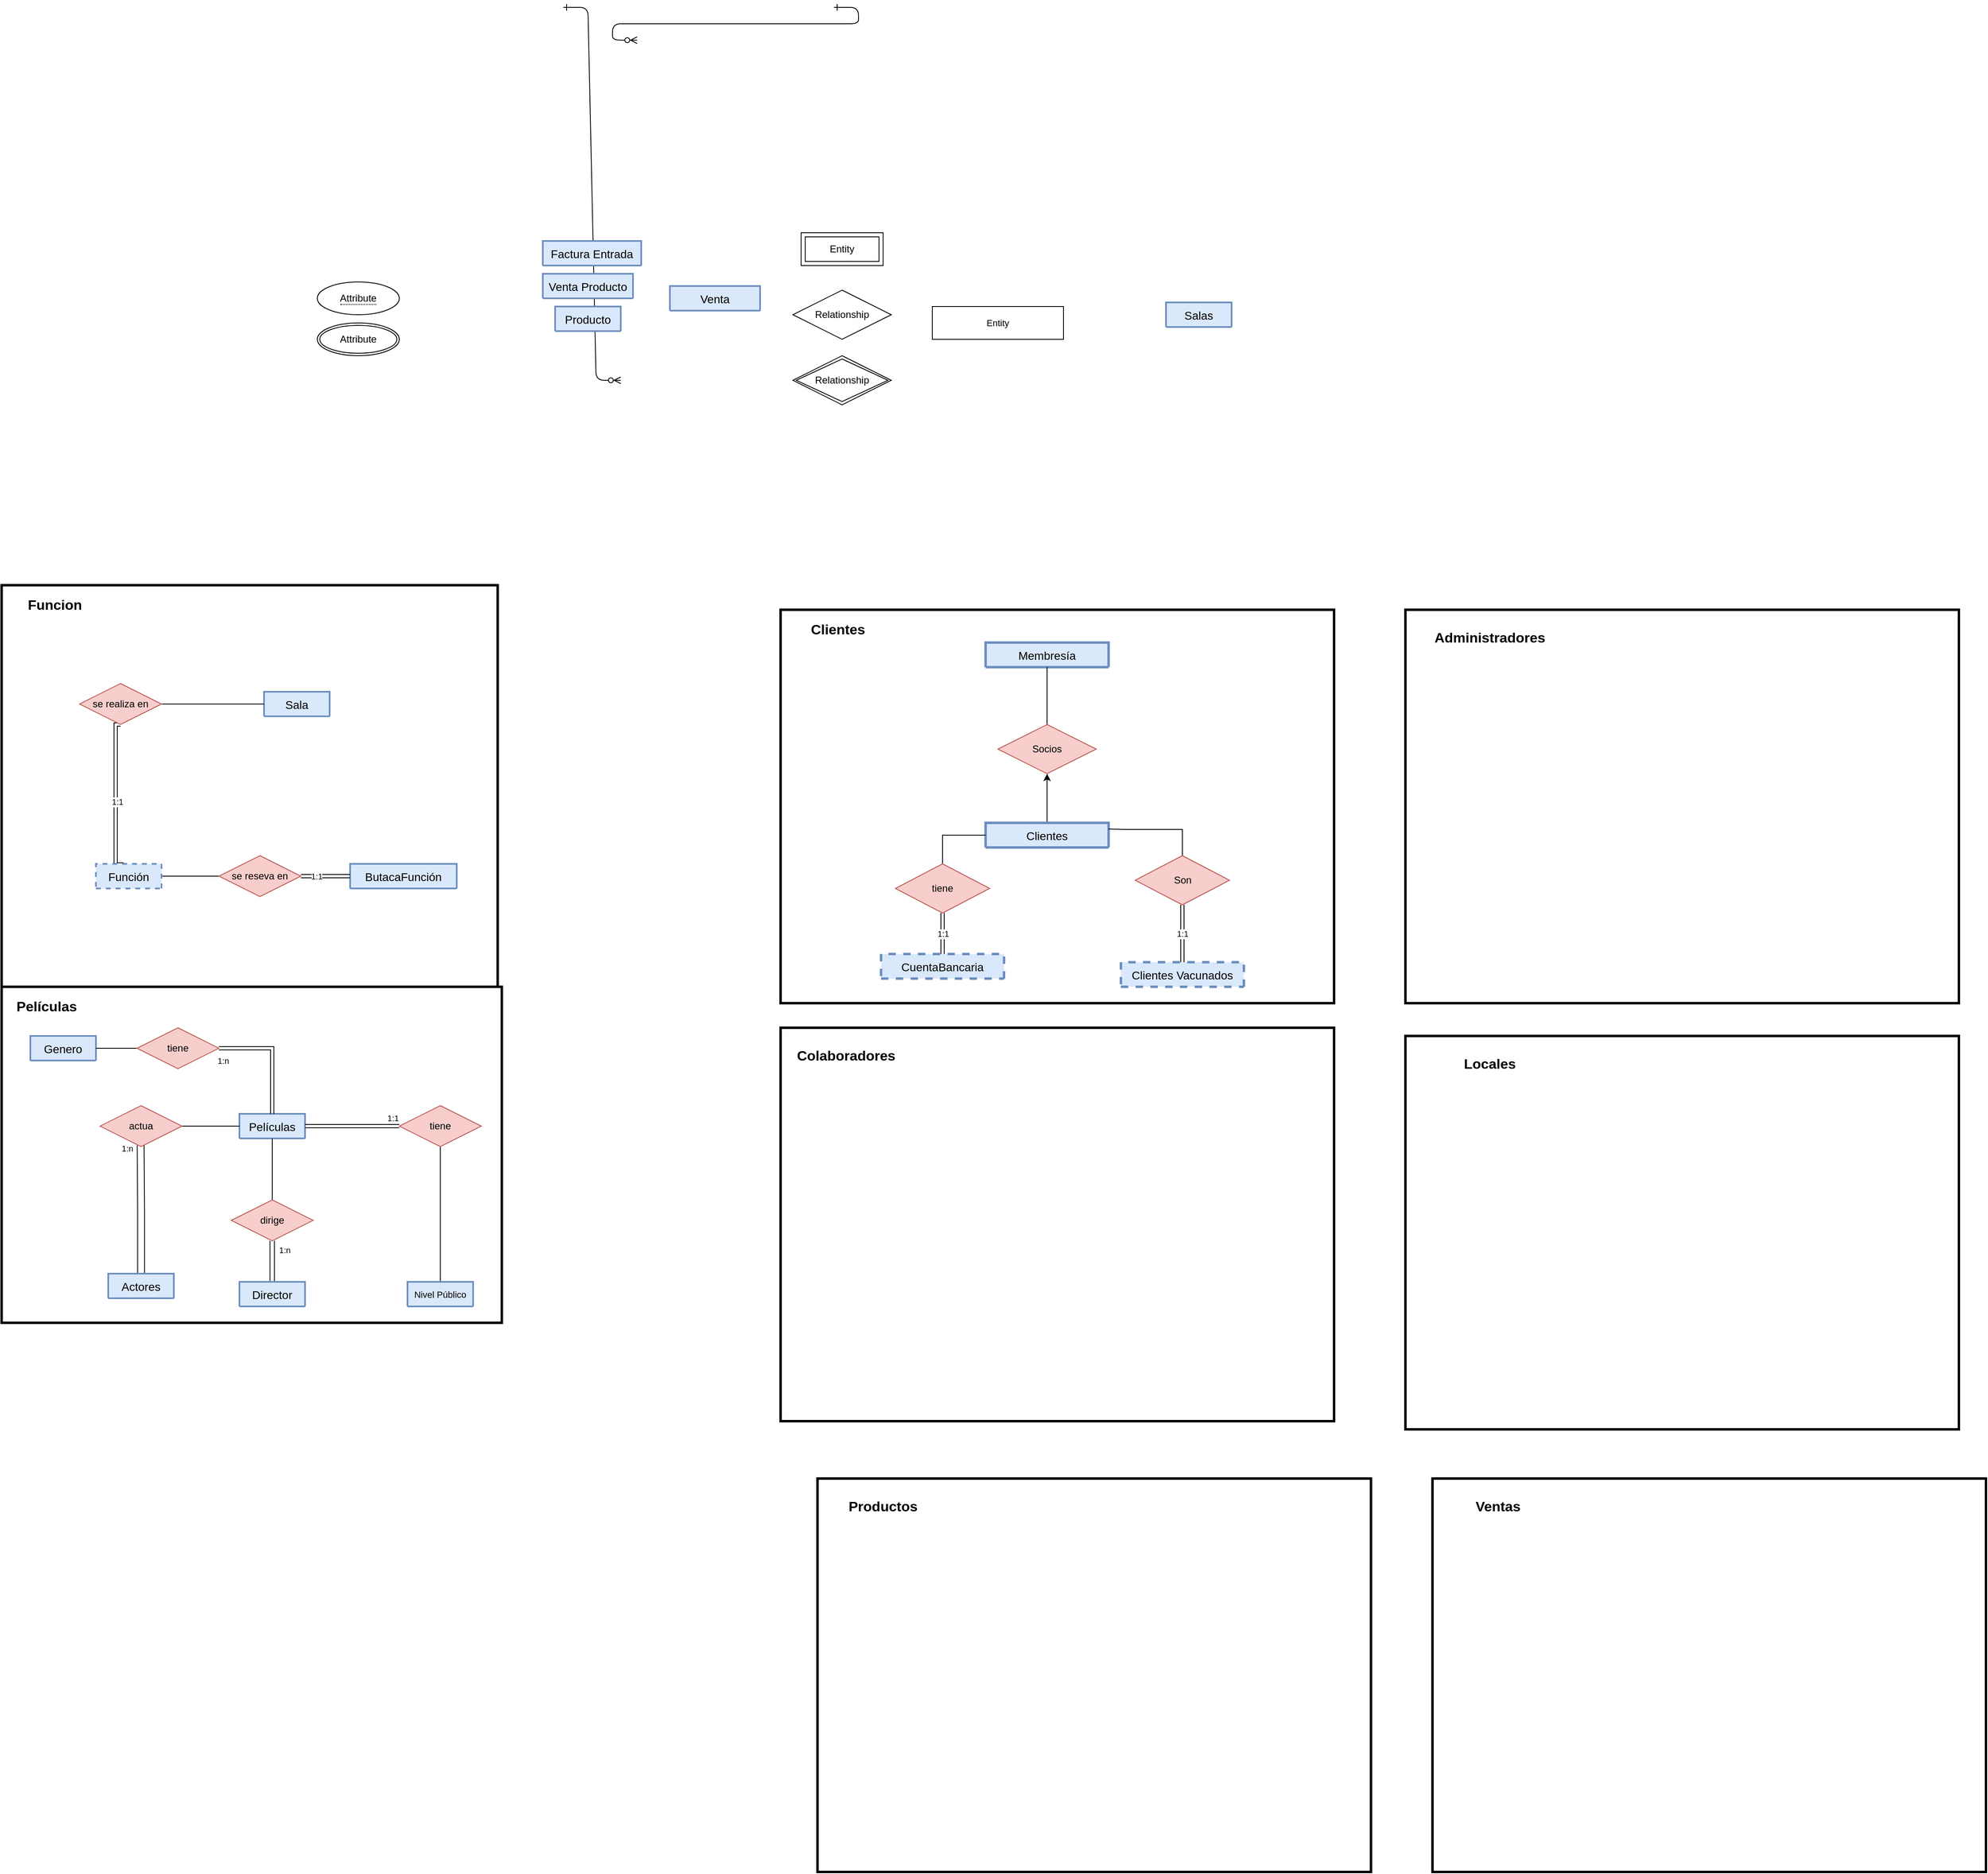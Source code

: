 <mxfile version="15.8.4" type="device"><diagram id="R2lEEEUBdFMjLlhIrx00" name="Page-1"><mxGraphModel dx="1447" dy="943" grid="1" gridSize="10" guides="1" tooltips="1" connect="1" arrows="1" fold="1" page="1" pageScale="1" pageWidth="850" pageHeight="1100" math="0" shadow="0" extFonts="Permanent Marker^https://fonts.googleapis.com/css?family=Permanent+Marker"><root><mxCell id="0"/><mxCell id="1" parent="0"/><mxCell id="mSTFbyO6T9UbL1waG1NC-82" value="" style="rounded=0;whiteSpace=wrap;html=1;labelBackgroundColor=none;labelBorderColor=none;fontSize=11;strokeWidth=3;align=center;verticalAlign=middle;fillColor=none;movable=0;resizable=0;rotatable=0;deletable=0;editable=0;connectable=0;" parent="1" vertex="1"><mxGeometry x="75" y="1000" width="610" height="410" as="geometry"/></mxCell><mxCell id="C-vyLk0tnHw3VtMMgP7b-1" value="" style="edgeStyle=entityRelationEdgeStyle;endArrow=ERzeroToMany;startArrow=ERone;endFill=1;startFill=0;" parent="1" target="C-vyLk0tnHw3VtMMgP7b-6" edge="1"><mxGeometry width="100" height="100" relative="1" as="geometry"><mxPoint x="760" y="-195" as="sourcePoint"/><mxPoint x="830" y="260" as="targetPoint"/></mxGeometry></mxCell><mxCell id="C-vyLk0tnHw3VtMMgP7b-12" value="" style="edgeStyle=entityRelationEdgeStyle;endArrow=ERzeroToMany;startArrow=ERone;endFill=1;startFill=0;" parent="1" target="C-vyLk0tnHw3VtMMgP7b-17" edge="1"><mxGeometry width="100" height="100" relative="1" as="geometry"><mxPoint x="1090" y="-195" as="sourcePoint"/><mxPoint x="850" y="-155" as="targetPoint"/></mxGeometry></mxCell><mxCell id="mSTFbyO6T9UbL1waG1NC-30" value="Entity" style="shape=ext;margin=3;double=1;whiteSpace=wrap;html=1;align=center;" parent="1" vertex="1"><mxGeometry x="1050" y="80" width="100" height="40" as="geometry"/></mxCell><mxCell id="mSTFbyO6T9UbL1waG1NC-31" value="Relationship" style="shape=rhombus;perimeter=rhombusPerimeter;whiteSpace=wrap;html=1;align=center;" parent="1" vertex="1"><mxGeometry x="1040" y="150" width="120" height="60" as="geometry"/></mxCell><mxCell id="mSTFbyO6T9UbL1waG1NC-32" value="Relationship" style="shape=rhombus;double=1;perimeter=rhombusPerimeter;whiteSpace=wrap;html=1;align=center;" parent="1" vertex="1"><mxGeometry x="1040" y="230" width="120" height="60" as="geometry"/></mxCell><mxCell id="mSTFbyO6T9UbL1waG1NC-33" value="Attribute" style="ellipse;shape=doubleEllipse;margin=3;whiteSpace=wrap;html=1;align=center;" parent="1" vertex="1"><mxGeometry x="460" y="190" width="100" height="40" as="geometry"/></mxCell><mxCell id="mSTFbyO6T9UbL1waG1NC-34" value="&lt;span style=&quot;border-bottom: 1px dotted&quot;&gt;Attribute&lt;/span&gt;" style="ellipse;whiteSpace=wrap;html=1;align=center;" parent="1" vertex="1"><mxGeometry x="460" y="140" width="100" height="40" as="geometry"/></mxCell><mxCell id="mSTFbyO6T9UbL1waG1NC-91" style="edgeStyle=orthogonalEdgeStyle;shape=link;rounded=0;orthogonalLoop=1;jettySize=auto;html=1;fontSize=17;endArrow=none;endFill=0;width=-8.387;entryX=0.495;entryY=0.969;entryDx=0;entryDy=0;entryPerimeter=0;" parent="1" source="mSTFbyO6T9UbL1waG1NC-58" target="mSTFbyO6T9UbL1waG1NC-90" edge="1"><mxGeometry relative="1" as="geometry"/></mxCell><mxCell id="mSTFbyO6T9UbL1waG1NC-103" value="1:n" style="edgeLabel;html=1;align=center;verticalAlign=middle;resizable=0;points=[];fontSize=10;" parent="mSTFbyO6T9UbL1waG1NC-91" vertex="1" connectable="0"><mxGeometry x="0.717" y="-3" relative="1" as="geometry"><mxPoint x="-20" y="-19" as="offset"/></mxGeometry></mxCell><mxCell id="mSTFbyO6T9UbL1waG1NC-58" value="Actores" style="swimlane;childLayout=stackLayout;horizontal=1;startSize=30;horizontalStack=0;rounded=1;fontSize=14;fontStyle=0;strokeWidth=2;resizeParent=0;resizeLast=1;shadow=0;dashed=0;align=center;fillColor=#dae8fc;strokeColor=#6c8ebf;" parent="1" vertex="1" collapsed="1"><mxGeometry x="205" y="1350" width="80" height="30" as="geometry"><mxRectangle x="70" y="960" width="160" height="120" as="alternateBounds"/></mxGeometry></mxCell><mxCell id="mSTFbyO6T9UbL1waG1NC-59" value="- id&#10;+ nombre" style="align=left;strokeColor=none;fillColor=none;spacingLeft=4;fontSize=12;verticalAlign=top;resizable=0;rotatable=0;part=1;" parent="mSTFbyO6T9UbL1waG1NC-58" vertex="1"><mxGeometry y="30" width="80" as="geometry"/></mxCell><mxCell id="mSTFbyO6T9UbL1waG1NC-88" style="edgeStyle=orthogonalEdgeStyle;rounded=0;orthogonalLoop=1;jettySize=auto;html=1;fontSize=17;endArrow=none;endFill=0;shape=link;width=-5.484;" parent="1" source="mSTFbyO6T9UbL1waG1NC-60" target="mSTFbyO6T9UbL1waG1NC-84" edge="1"><mxGeometry relative="1" as="geometry"><Array as="points"><mxPoint x="405" y="1330"/><mxPoint x="405" y="1330"/></Array></mxGeometry></mxCell><mxCell id="mSTFbyO6T9UbL1waG1NC-105" value="1:n" style="edgeLabel;html=1;align=center;verticalAlign=middle;resizable=0;points=[];fontSize=10;" parent="mSTFbyO6T9UbL1waG1NC-88" vertex="1" connectable="0"><mxGeometry x="0.784" y="-3" relative="1" as="geometry"><mxPoint x="12" y="5" as="offset"/></mxGeometry></mxCell><mxCell id="mSTFbyO6T9UbL1waG1NC-60" value="Director" style="swimlane;childLayout=stackLayout;horizontal=1;startSize=30;horizontalStack=0;rounded=1;fontSize=14;fontStyle=0;strokeWidth=2;resizeParent=0;resizeLast=1;shadow=0;dashed=0;align=center;fillColor=#dae8fc;strokeColor=#6c8ebf;" parent="1" vertex="1" collapsed="1"><mxGeometry x="365" y="1360" width="80" height="30" as="geometry"><mxRectangle x="130" y="1300" width="160" height="120" as="alternateBounds"/></mxGeometry></mxCell><mxCell id="mSTFbyO6T9UbL1waG1NC-61" value="- id&#10;+ nombre" style="align=left;strokeColor=none;fillColor=none;spacingLeft=4;fontSize=12;verticalAlign=top;resizable=0;rotatable=0;part=1;" parent="mSTFbyO6T9UbL1waG1NC-60" vertex="1"><mxGeometry y="30" width="80" as="geometry"/></mxCell><mxCell id="mSTFbyO6T9UbL1waG1NC-62" value="Películas" style="swimlane;childLayout=stackLayout;horizontal=1;startSize=30;horizontalStack=0;rounded=1;fontSize=14;fontStyle=0;strokeWidth=2;resizeParent=0;resizeLast=1;shadow=0;dashed=0;align=center;fillColor=#dae8fc;strokeColor=#6c8ebf;" parent="1" vertex="1" collapsed="1"><mxGeometry x="365" y="1155" width="80" height="30" as="geometry"><mxRectangle x="400" y="1015" width="160" height="120" as="alternateBounds"/></mxGeometry></mxCell><mxCell id="mSTFbyO6T9UbL1waG1NC-63" value="- id&#10;+ nombre&#10;+ idioma&#10;+ reseña&#10;+ duración&#10;+ fecha estreno&#10;+ fecha adquisión" style="align=left;strokeColor=none;fillColor=none;spacingLeft=4;fontSize=12;verticalAlign=top;resizable=0;rotatable=0;part=1;" parent="mSTFbyO6T9UbL1waG1NC-62" vertex="1"><mxGeometry y="30" width="80" as="geometry"/></mxCell><mxCell id="mSTFbyO6T9UbL1waG1NC-64" value="Genero" style="swimlane;childLayout=stackLayout;horizontal=1;startSize=30;horizontalStack=0;rounded=1;fontSize=14;fontStyle=0;strokeWidth=2;resizeParent=0;resizeLast=1;shadow=0;dashed=0;align=center;fillColor=#dae8fc;strokeColor=#6c8ebf;" parent="1" vertex="1" collapsed="1"><mxGeometry x="110" y="1060" width="80" height="30" as="geometry"><mxRectangle x="110" y="1060" width="160" height="120" as="alternateBounds"/></mxGeometry></mxCell><mxCell id="mSTFbyO6T9UbL1waG1NC-65" value="- id&#10;+ nombre" style="align=left;strokeColor=none;fillColor=none;spacingLeft=4;fontSize=12;verticalAlign=top;resizable=0;rotatable=0;part=1;" parent="mSTFbyO6T9UbL1waG1NC-64" vertex="1"><mxGeometry y="30" width="80" as="geometry"/></mxCell><mxCell id="mSTFbyO6T9UbL1waG1NC-94" style="edgeStyle=orthogonalEdgeStyle;rounded=0;orthogonalLoop=1;jettySize=auto;html=1;fontSize=17;endArrow=none;endFill=0;" parent="1" source="mSTFbyO6T9UbL1waG1NC-66" target="mSTFbyO6T9UbL1waG1NC-93" edge="1"><mxGeometry relative="1" as="geometry"/></mxCell><mxCell id="mSTFbyO6T9UbL1waG1NC-66" value="Nivel Público" style="swimlane;childLayout=stackLayout;horizontal=1;startSize=30;horizontalStack=0;rounded=1;fontSize=11;fontStyle=0;strokeWidth=2;resizeParent=0;resizeLast=1;shadow=0;dashed=0;align=center;fillColor=#dae8fc;strokeColor=#6c8ebf;" parent="1" vertex="1" collapsed="1"><mxGeometry x="570" y="1360" width="80" height="30" as="geometry"><mxRectangle x="570" y="1360" width="160" height="120" as="alternateBounds"/></mxGeometry></mxCell><mxCell id="mSTFbyO6T9UbL1waG1NC-67" value="- id&#10;+ nombre" style="align=left;strokeColor=none;fillColor=none;spacingLeft=4;fontSize=12;verticalAlign=top;resizable=0;rotatable=0;part=1;" parent="mSTFbyO6T9UbL1waG1NC-66" vertex="1"><mxGeometry y="30" width="80" as="geometry"/></mxCell><mxCell id="mSTFbyO6T9UbL1waG1NC-68" value="Salas" style="swimlane;childLayout=stackLayout;horizontal=1;startSize=30;horizontalStack=0;rounded=1;fontSize=14;fontStyle=0;strokeWidth=2;resizeParent=0;resizeLast=1;shadow=0;dashed=0;align=center;fillColor=#dae8fc;strokeColor=#6c8ebf;" parent="1" vertex="1" collapsed="1"><mxGeometry x="1495" y="165" width="80" height="30" as="geometry"><mxRectangle x="360" y="580" width="160" height="120" as="alternateBounds"/></mxGeometry></mxCell><mxCell id="mSTFbyO6T9UbL1waG1NC-69" value="- id&#10;+ nro_butaca&#10;+ n" style="align=left;strokeColor=none;fillColor=none;spacingLeft=4;fontSize=12;verticalAlign=top;resizable=0;rotatable=0;part=1;" parent="mSTFbyO6T9UbL1waG1NC-68" vertex="1"><mxGeometry y="30" width="80" as="geometry"/></mxCell><mxCell id="mSTFbyO6T9UbL1waG1NC-70" value="Producto" style="swimlane;childLayout=stackLayout;horizontal=1;startSize=30;horizontalStack=0;rounded=1;fontSize=14;fontStyle=0;strokeWidth=2;resizeParent=0;resizeLast=1;shadow=0;dashed=0;align=center;fillColor=#dae8fc;strokeColor=#6c8ebf;" parent="1" vertex="1" collapsed="1"><mxGeometry x="750" y="170" width="80" height="30" as="geometry"><mxRectangle x="290" y="390" width="160" height="120" as="alternateBounds"/></mxGeometry></mxCell><mxCell id="mSTFbyO6T9UbL1waG1NC-71" value="- id&#10;+ nro_butaca&#10;+ n" style="align=left;strokeColor=none;fillColor=none;spacingLeft=4;fontSize=12;verticalAlign=top;resizable=0;rotatable=0;part=1;" parent="mSTFbyO6T9UbL1waG1NC-70" vertex="1"><mxGeometry y="30" width="80" as="geometry"/></mxCell><mxCell id="mSTFbyO6T9UbL1waG1NC-72" value="Factura Entrada" style="swimlane;childLayout=stackLayout;horizontal=1;startSize=30;horizontalStack=0;rounded=1;fontSize=14;fontStyle=0;strokeWidth=2;resizeParent=0;resizeLast=1;shadow=0;dashed=0;align=center;fillColor=#dae8fc;strokeColor=#6c8ebf;verticalAlign=middle;" parent="1" vertex="1" collapsed="1"><mxGeometry x="735" y="90" width="120" height="30" as="geometry"><mxRectangle x="360" y="470" width="160" height="120" as="alternateBounds"/></mxGeometry></mxCell><mxCell id="mSTFbyO6T9UbL1waG1NC-73" value="- id&#10;+ nro_butaca&#10;+ n" style="align=left;strokeColor=none;fillColor=none;spacingLeft=4;fontSize=12;verticalAlign=top;resizable=0;rotatable=0;part=1;" parent="mSTFbyO6T9UbL1waG1NC-72" vertex="1"><mxGeometry y="30" width="120" as="geometry"/></mxCell><mxCell id="mSTFbyO6T9UbL1waG1NC-74" value="Venta Producto" style="swimlane;childLayout=stackLayout;horizontal=1;startSize=30;horizontalStack=0;rounded=1;fontSize=14;fontStyle=0;strokeWidth=2;resizeParent=0;resizeLast=1;shadow=0;dashed=0;align=center;fillColor=#dae8fc;strokeColor=#6c8ebf;" parent="1" vertex="1" collapsed="1"><mxGeometry x="735" y="130" width="110" height="30" as="geometry"><mxRectangle x="290" y="390" width="160" height="120" as="alternateBounds"/></mxGeometry></mxCell><mxCell id="mSTFbyO6T9UbL1waG1NC-75" value="- id&#10;+ nro_butaca&#10;+ n" style="align=left;strokeColor=none;fillColor=none;spacingLeft=4;fontSize=12;verticalAlign=top;resizable=0;rotatable=0;part=1;" parent="mSTFbyO6T9UbL1waG1NC-74" vertex="1"><mxGeometry y="30" width="110" as="geometry"/></mxCell><mxCell id="mSTFbyO6T9UbL1waG1NC-76" value="Venta" style="swimlane;childLayout=stackLayout;horizontal=1;startSize=30;horizontalStack=0;rounded=1;fontSize=14;fontStyle=0;strokeWidth=2;resizeParent=0;resizeLast=1;shadow=0;dashed=0;align=center;fillColor=#dae8fc;strokeColor=#6c8ebf;" parent="1" vertex="1" collapsed="1"><mxGeometry x="890" y="145" width="110" height="30" as="geometry"><mxRectangle x="290" y="390" width="160" height="120" as="alternateBounds"/></mxGeometry></mxCell><mxCell id="mSTFbyO6T9UbL1waG1NC-77" value="- id&#10;+ nro_butaca&#10;+ n" style="align=left;strokeColor=none;fillColor=none;spacingLeft=4;fontSize=12;verticalAlign=top;resizable=0;rotatable=0;part=1;" parent="mSTFbyO6T9UbL1waG1NC-76" vertex="1"><mxGeometry y="30" width="110" as="geometry"/></mxCell><mxCell id="mSTFbyO6T9UbL1waG1NC-80" value="Entity" style="whiteSpace=wrap;html=1;align=center;fontSize=11;" parent="1" vertex="1"><mxGeometry x="1210" y="170" width="160" height="40" as="geometry"/></mxCell><mxCell id="mSTFbyO6T9UbL1waG1NC-83" value="&lt;b&gt;&lt;font style=&quot;font-size: 17px&quot;&gt;Películas&lt;/font&gt;&lt;/b&gt;" style="text;html=1;strokeColor=none;fillColor=none;align=center;verticalAlign=middle;whiteSpace=wrap;rounded=0;labelBackgroundColor=none;labelBorderColor=none;fontSize=11;" parent="1" vertex="1"><mxGeometry x="100" y="1010" width="60" height="30" as="geometry"/></mxCell><mxCell id="mSTFbyO6T9UbL1waG1NC-89" style="edgeStyle=orthogonalEdgeStyle;rounded=0;orthogonalLoop=1;jettySize=auto;html=1;fontSize=17;endArrow=none;endFill=0;" parent="1" source="mSTFbyO6T9UbL1waG1NC-84" target="mSTFbyO6T9UbL1waG1NC-62" edge="1"><mxGeometry relative="1" as="geometry"/></mxCell><mxCell id="mSTFbyO6T9UbL1waG1NC-84" value="dirige" style="shape=rhombus;perimeter=rhombusPerimeter;whiteSpace=wrap;html=1;align=center;fillColor=#f8cecc;strokeColor=#b85450;" parent="1" vertex="1"><mxGeometry x="355" y="1260" width="100" height="50" as="geometry"/></mxCell><mxCell id="mSTFbyO6T9UbL1waG1NC-92" style="edgeStyle=orthogonalEdgeStyle;rounded=0;orthogonalLoop=1;jettySize=auto;html=1;fontSize=17;endArrow=none;endFill=0;" parent="1" source="mSTFbyO6T9UbL1waG1NC-90" target="mSTFbyO6T9UbL1waG1NC-62" edge="1"><mxGeometry relative="1" as="geometry"><mxPoint x="340" y="1165" as="targetPoint"/></mxGeometry></mxCell><mxCell id="mSTFbyO6T9UbL1waG1NC-90" value="actua" style="shape=rhombus;perimeter=rhombusPerimeter;whiteSpace=wrap;html=1;align=center;fillColor=#f8cecc;strokeColor=#b85450;" parent="1" vertex="1"><mxGeometry x="195" y="1145" width="100" height="50" as="geometry"/></mxCell><mxCell id="mSTFbyO6T9UbL1waG1NC-101" style="edgeStyle=orthogonalEdgeStyle;rounded=0;orthogonalLoop=1;jettySize=auto;html=1;fontSize=17;endArrow=none;endFill=0;startArrow=classic;startFill=1;entryX=1;entryY=0.5;entryDx=0;entryDy=0;strokeColor=default;shape=link;" parent="1" source="mSTFbyO6T9UbL1waG1NC-93" target="mSTFbyO6T9UbL1waG1NC-62" edge="1"><mxGeometry relative="1" as="geometry"/></mxCell><mxCell id="mSTFbyO6T9UbL1waG1NC-102" value="1:1" style="edgeLabel;html=1;align=center;verticalAlign=middle;resizable=0;points=[];fontSize=10;" parent="mSTFbyO6T9UbL1waG1NC-101" vertex="1" connectable="0"><mxGeometry x="-0.825" y="-1" relative="1" as="geometry"><mxPoint x="2" y="-9" as="offset"/></mxGeometry></mxCell><mxCell id="mSTFbyO6T9UbL1waG1NC-93" value="tiene" style="shape=rhombus;perimeter=rhombusPerimeter;whiteSpace=wrap;html=1;align=center;fillColor=#f8cecc;strokeColor=#b85450;" parent="1" vertex="1"><mxGeometry x="560" y="1145" width="100" height="50" as="geometry"/></mxCell><mxCell id="mSTFbyO6T9UbL1waG1NC-107" style="edgeStyle=orthogonalEdgeStyle;rounded=0;orthogonalLoop=1;jettySize=auto;html=1;fontSize=10;startArrow=none;startFill=0;endArrow=none;endFill=0;strokeColor=default;" parent="1" source="mSTFbyO6T9UbL1waG1NC-106" target="mSTFbyO6T9UbL1waG1NC-64" edge="1"><mxGeometry relative="1" as="geometry"/></mxCell><mxCell id="mSTFbyO6T9UbL1waG1NC-108" style="edgeStyle=orthogonalEdgeStyle;shape=link;rounded=0;orthogonalLoop=1;jettySize=auto;html=1;entryX=0.5;entryY=0;entryDx=0;entryDy=0;fontSize=10;startArrow=classic;startFill=1;endArrow=none;endFill=0;strokeColor=default;" parent="1" source="mSTFbyO6T9UbL1waG1NC-106" target="mSTFbyO6T9UbL1waG1NC-62" edge="1"><mxGeometry relative="1" as="geometry"/></mxCell><mxCell id="mSTFbyO6T9UbL1waG1NC-109" value="1:n" style="edgeLabel;html=1;align=center;verticalAlign=middle;resizable=0;points=[];fontSize=10;" parent="mSTFbyO6T9UbL1waG1NC-108" vertex="1" connectable="0"><mxGeometry x="-0.873" relative="1" as="geometry"><mxPoint x="-4" y="15" as="offset"/></mxGeometry></mxCell><mxCell id="mSTFbyO6T9UbL1waG1NC-106" value="tiene" style="shape=rhombus;perimeter=rhombusPerimeter;whiteSpace=wrap;html=1;align=center;fillColor=#f8cecc;strokeColor=#b85450;" parent="1" vertex="1"><mxGeometry x="240" y="1050" width="100" height="50" as="geometry"/></mxCell><mxCell id="mSTFbyO6T9UbL1waG1NC-110" value="" style="rounded=0;whiteSpace=wrap;html=1;labelBackgroundColor=none;labelBorderColor=none;fontSize=10;strokeWidth=3;fillColor=none;align=center;verticalAlign=middle;movable=0;resizable=0;rotatable=0;deletable=0;editable=0;connectable=0;" parent="1" vertex="1"><mxGeometry x="75" y="510" width="605" height="490" as="geometry"/></mxCell><mxCell id="mSTFbyO6T9UbL1waG1NC-111" value="&lt;span style=&quot;font-size: 17px&quot;&gt;&lt;b&gt;Funcion&lt;/b&gt;&lt;/span&gt;" style="text;html=1;strokeColor=none;fillColor=none;align=center;verticalAlign=middle;whiteSpace=wrap;rounded=0;labelBackgroundColor=none;labelBorderColor=none;fontSize=11;" parent="1" vertex="1"><mxGeometry x="110" y="520" width="60" height="30" as="geometry"/></mxCell><mxCell id="mSTFbyO6T9UbL1waG1NC-119" value="" style="edgeStyle=orthogonalEdgeStyle;rounded=0;orthogonalLoop=1;jettySize=auto;html=1;fontSize=10;startArrow=none;startFill=0;endArrow=none;endFill=0;strokeColor=default;shape=link;exitX=0.423;exitY=0.024;exitDx=0;exitDy=0;exitPerimeter=0;entryX=0.5;entryY=1;entryDx=0;entryDy=0;" parent="1" source="mSTFbyO6T9UbL1waG1NC-112" target="mSTFbyO6T9UbL1waG1NC-118" edge="1"><mxGeometry x="0.238" y="-10" relative="1" as="geometry"><mxPoint x="214" y="680" as="targetPoint"/><Array as="points"><mxPoint x="214" y="680"/></Array><mxPoint as="offset"/></mxGeometry></mxCell><mxCell id="mSTFbyO6T9UbL1waG1NC-121" value="1:1" style="edgeLabel;html=1;align=center;verticalAlign=middle;resizable=0;points=[];fontSize=10;" parent="mSTFbyO6T9UbL1waG1NC-119" vertex="1" connectable="0"><mxGeometry x="-0.068" y="-2" relative="1" as="geometry"><mxPoint as="offset"/></mxGeometry></mxCell><mxCell id="mSTFbyO6T9UbL1waG1NC-125" style="edgeStyle=orthogonalEdgeStyle;rounded=0;orthogonalLoop=1;jettySize=auto;html=1;fontSize=10;startArrow=none;startFill=0;endArrow=none;endFill=0;strokeColor=default;" parent="1" source="mSTFbyO6T9UbL1waG1NC-112" target="mSTFbyO6T9UbL1waG1NC-124" edge="1"><mxGeometry relative="1" as="geometry"/></mxCell><mxCell id="mSTFbyO6T9UbL1waG1NC-112" value="Función" style="swimlane;childLayout=stackLayout;horizontal=1;startSize=30;horizontalStack=0;rounded=1;fontSize=14;fontStyle=0;strokeWidth=2;resizeParent=0;resizeLast=1;shadow=0;dashed=1;align=center;labelBackgroundColor=none;labelBorderColor=none;fillColor=#dae8fc;strokeColor=#6c8ebf;" parent="1" vertex="1" collapsed="1"><mxGeometry x="190" y="850" width="80" height="30" as="geometry"><mxRectangle x="110" y="830" width="160" height="120" as="alternateBounds"/></mxGeometry></mxCell><mxCell id="mSTFbyO6T9UbL1waG1NC-114" value="- Sala.id&#10;- fecha&#10;- hora" style="align=left;strokeColor=none;fillColor=none;spacingLeft=4;fontSize=12;verticalAlign=top;resizable=0;rotatable=0;part=1;labelBackgroundColor=none;labelBorderColor=none;" parent="mSTFbyO6T9UbL1waG1NC-112" vertex="1"><mxGeometry y="30" width="80" as="geometry"/></mxCell><mxCell id="mSTFbyO6T9UbL1waG1NC-116" value="Sala" style="swimlane;childLayout=stackLayout;horizontal=1;startSize=30;horizontalStack=0;rounded=1;fontSize=14;fontStyle=0;strokeWidth=2;resizeParent=0;resizeLast=1;shadow=0;dashed=0;align=center;fillColor=#dae8fc;strokeColor=#6c8ebf;" parent="1" vertex="1" collapsed="1"><mxGeometry x="395" y="640" width="80" height="30" as="geometry"><mxRectangle x="240" y="690" width="160" height="120" as="alternateBounds"/></mxGeometry></mxCell><mxCell id="mSTFbyO6T9UbL1waG1NC-117" value="- id&#10;+ Sede.id&#10;+ numero_sala&#10;+ n_butacas" style="align=left;strokeColor=none;fillColor=none;spacingLeft=4;fontSize=12;verticalAlign=top;resizable=0;rotatable=0;part=1;" parent="mSTFbyO6T9UbL1waG1NC-116" vertex="1"><mxGeometry y="30" width="80" as="geometry"/></mxCell><mxCell id="mSTFbyO6T9UbL1waG1NC-120" style="edgeStyle=orthogonalEdgeStyle;rounded=0;orthogonalLoop=1;jettySize=auto;html=1;fontSize=10;startArrow=none;startFill=0;endArrow=none;endFill=0;strokeColor=default;" parent="1" source="mSTFbyO6T9UbL1waG1NC-118" target="mSTFbyO6T9UbL1waG1NC-116" edge="1"><mxGeometry relative="1" as="geometry"/></mxCell><mxCell id="mSTFbyO6T9UbL1waG1NC-118" value="se realiza en" style="shape=rhombus;perimeter=rhombusPerimeter;whiteSpace=wrap;html=1;align=center;fillColor=#f8cecc;strokeColor=#b85450;" parent="1" vertex="1"><mxGeometry x="170" y="630" width="100" height="50" as="geometry"/></mxCell><mxCell id="mSTFbyO6T9UbL1waG1NC-122" value="ButacaFunción" style="swimlane;childLayout=stackLayout;horizontal=1;startSize=30;horizontalStack=0;rounded=1;fontSize=14;fontStyle=0;strokeWidth=2;resizeParent=0;resizeLast=1;shadow=0;dashed=0;align=center;fillColor=#dae8fc;strokeColor=#6c8ebf;" parent="1" vertex="1" collapsed="1"><mxGeometry x="500" y="850" width="130" height="30" as="geometry"><mxRectangle x="510" y="640" width="160" height="140" as="alternateBounds"/></mxGeometry></mxCell><mxCell id="mSTFbyO6T9UbL1waG1NC-123" value="- funcion_id&#10;- funcion_fecha&#10;- funcio_hora&#10;+ nro_fila&#10;+ nro_columna&#10;+ VentaEntrada.id" style="align=left;strokeColor=none;fillColor=none;spacingLeft=4;fontSize=12;verticalAlign=top;resizable=0;rotatable=0;part=1;" parent="mSTFbyO6T9UbL1waG1NC-122" vertex="1"><mxGeometry y="30" width="130" as="geometry"/></mxCell><mxCell id="mSTFbyO6T9UbL1waG1NC-126" style="edgeStyle=orthogonalEdgeStyle;shape=link;rounded=0;orthogonalLoop=1;jettySize=auto;html=1;entryX=0;entryY=0.5;entryDx=0;entryDy=0;fontSize=10;startArrow=none;startFill=0;endArrow=none;endFill=0;strokeColor=default;" parent="1" source="mSTFbyO6T9UbL1waG1NC-124" target="mSTFbyO6T9UbL1waG1NC-122" edge="1"><mxGeometry relative="1" as="geometry"/></mxCell><mxCell id="mSTFbyO6T9UbL1waG1NC-127" value="1:1" style="edgeLabel;html=1;align=center;verticalAlign=middle;resizable=0;points=[];fontSize=10;" parent="mSTFbyO6T9UbL1waG1NC-126" vertex="1" connectable="0"><mxGeometry x="-0.362" relative="1" as="geometry"><mxPoint as="offset"/></mxGeometry></mxCell><mxCell id="mSTFbyO6T9UbL1waG1NC-124" value="se reseva en" style="shape=rhombus;perimeter=rhombusPerimeter;whiteSpace=wrap;html=1;align=center;fillColor=#f8cecc;strokeColor=#b85450;" parent="1" vertex="1"><mxGeometry x="340" y="840" width="100" height="50" as="geometry"/></mxCell><mxCell id="mSTFbyO6T9UbL1waG1NC-132" value="" style="rounded=0;whiteSpace=wrap;html=1;labelBackgroundColor=none;labelBorderColor=none;fontSize=10;strokeWidth=3;fillColor=none;align=center;verticalAlign=middle;" parent="1" vertex="1"><mxGeometry x="1787" y="540" width="675" height="480" as="geometry"/></mxCell><mxCell id="mSTFbyO6T9UbL1waG1NC-133" value="&lt;span style=&quot;font-size: 17px&quot;&gt;&lt;b&gt;Administradores&lt;/b&gt;&lt;/span&gt;" style="text;html=1;strokeColor=none;fillColor=none;align=center;verticalAlign=middle;whiteSpace=wrap;rounded=0;labelBackgroundColor=none;labelBorderColor=none;fontSize=11;" parent="1" vertex="1"><mxGeometry x="1860" y="560" width="60" height="30" as="geometry"/></mxCell><mxCell id="mSTFbyO6T9UbL1waG1NC-134" value="" style="rounded=0;whiteSpace=wrap;html=1;labelBackgroundColor=none;labelBorderColor=none;fontSize=10;strokeWidth=3;fillColor=none;align=center;verticalAlign=middle;" parent="1" vertex="1"><mxGeometry x="1787" y="1060" width="675" height="480" as="geometry"/></mxCell><mxCell id="mSTFbyO6T9UbL1waG1NC-135" value="&lt;span style=&quot;font-size: 17px&quot;&gt;&lt;b&gt;Locales&lt;/b&gt;&lt;/span&gt;" style="text;html=1;strokeColor=none;fillColor=none;align=center;verticalAlign=middle;whiteSpace=wrap;rounded=0;labelBackgroundColor=none;labelBorderColor=none;fontSize=11;" parent="1" vertex="1"><mxGeometry x="1860" y="1080" width="60" height="30" as="geometry"/></mxCell><mxCell id="mSTFbyO6T9UbL1waG1NC-136" value="" style="rounded=0;whiteSpace=wrap;html=1;labelBackgroundColor=none;labelBorderColor=none;fontSize=10;strokeWidth=3;fillColor=none;align=center;verticalAlign=middle;" parent="1" vertex="1"><mxGeometry x="1070" y="1600" width="675" height="480" as="geometry"/></mxCell><mxCell id="mSTFbyO6T9UbL1waG1NC-137" value="&lt;span style=&quot;font-size: 17px&quot;&gt;&lt;b&gt;Productos&lt;/b&gt;&lt;/span&gt;" style="text;html=1;strokeColor=none;fillColor=none;align=center;verticalAlign=middle;whiteSpace=wrap;rounded=0;labelBackgroundColor=none;labelBorderColor=none;fontSize=11;" parent="1" vertex="1"><mxGeometry x="1120" y="1620" width="60" height="30" as="geometry"/></mxCell><mxCell id="mSTFbyO6T9UbL1waG1NC-138" value="" style="rounded=0;whiteSpace=wrap;html=1;labelBackgroundColor=none;labelBorderColor=none;fontSize=10;strokeWidth=3;fillColor=none;align=center;verticalAlign=middle;" parent="1" vertex="1"><mxGeometry x="1820" y="1600" width="675" height="480" as="geometry"/></mxCell><mxCell id="mSTFbyO6T9UbL1waG1NC-139" value="&lt;span style=&quot;font-size: 17px&quot;&gt;&lt;b&gt;Ventas&lt;/b&gt;&lt;/span&gt;" style="text;html=1;strokeColor=none;fillColor=none;align=center;verticalAlign=middle;whiteSpace=wrap;rounded=0;labelBackgroundColor=none;labelBorderColor=none;fontSize=11;" parent="1" vertex="1"><mxGeometry x="1870" y="1620" width="60" height="30" as="geometry"/></mxCell><mxCell id="mSTFbyO6T9UbL1waG1NC-140" value="" style="group;movable=0;resizable=0;rotatable=0;deletable=0;editable=0;connectable=0;" parent="1" vertex="1" connectable="0"><mxGeometry x="1025" y="540" width="675" height="480" as="geometry"/></mxCell><mxCell id="mSTFbyO6T9UbL1waG1NC-128" value="" style="rounded=0;whiteSpace=wrap;html=1;labelBackgroundColor=none;labelBorderColor=none;fontSize=10;strokeWidth=3;fillColor=none;align=center;verticalAlign=middle;movable=0;resizable=0;rotatable=0;deletable=0;editable=0;connectable=0;" parent="mSTFbyO6T9UbL1waG1NC-140" vertex="1"><mxGeometry width="675" height="480" as="geometry"/></mxCell><mxCell id="mSTFbyO6T9UbL1waG1NC-129" value="&lt;span style=&quot;font-size: 17px&quot;&gt;&lt;b&gt;Clientes&lt;/b&gt;&lt;/span&gt;" style="text;html=1;strokeColor=none;fillColor=none;align=center;verticalAlign=middle;whiteSpace=wrap;rounded=0;labelBackgroundColor=none;labelBorderColor=none;fontSize=11;movable=1;resizable=1;rotatable=1;deletable=1;editable=1;connectable=1;" parent="mSTFbyO6T9UbL1waG1NC-140" vertex="1"><mxGeometry x="40" y="10" width="60" height="30" as="geometry"/></mxCell><mxCell id="mSTFbyO6T9UbL1waG1NC-78" value="Clientes Vacunados" style="swimlane;childLayout=stackLayout;horizontal=1;startSize=30;horizontalStack=0;rounded=1;fontSize=14;fontStyle=0;strokeWidth=3;resizeParent=0;resizeLast=1;shadow=0;dashed=1;align=center;fillColor=#dae8fc;strokeColor=#6c8ebf;labelBorderColor=none;labelBackgroundColor=none;" parent="mSTFbyO6T9UbL1waG1NC-140" vertex="1" collapsed="1"><mxGeometry x="415" y="430" width="150" height="30" as="geometry"><mxRectangle x="65" y="80" width="160" height="120" as="alternateBounds"/></mxGeometry></mxCell><mxCell id="mSTFbyO6T9UbL1waG1NC-79" value="+ qr_carnet" style="align=left;strokeColor=none;fillColor=none;spacingLeft=4;fontSize=12;verticalAlign=top;resizable=0;rotatable=0;part=1;" parent="mSTFbyO6T9UbL1waG1NC-78" vertex="1"><mxGeometry y="30" width="150" height="90" as="geometry"/></mxCell><mxCell id="mSTFbyO6T9UbL1waG1NC-81" value="+ qr_carnet" style="align=left;strokeColor=none;fillColor=none;spacingLeft=4;fontSize=12;verticalAlign=top;resizable=0;rotatable=0;part=1;" parent="mSTFbyO6T9UbL1waG1NC-78" vertex="1"><mxGeometry y="120" width="150" height="-90" as="geometry"/></mxCell><mxCell id="mSTFbyO6T9UbL1waG1NC-187" style="edgeStyle=orthogonalEdgeStyle;rounded=0;orthogonalLoop=1;jettySize=auto;html=1;fontSize=10;startArrow=none;startFill=0;endArrow=classic;endFill=1;strokeColor=default;" parent="mSTFbyO6T9UbL1waG1NC-140" source="mSTFbyO6T9UbL1waG1NC-141" target="mSTFbyO6T9UbL1waG1NC-150" edge="1"><mxGeometry relative="1" as="geometry"/></mxCell><mxCell id="mSTFbyO6T9UbL1waG1NC-141" value="Clientes" style="swimlane;childLayout=stackLayout;horizontal=1;startSize=30;horizontalStack=0;rounded=1;fontSize=14;fontStyle=0;strokeWidth=3;resizeParent=0;resizeLast=1;shadow=0;align=center;fillColor=#dae8fc;strokeColor=#6c8ebf;labelBorderColor=none;labelBackgroundColor=none;" parent="mSTFbyO6T9UbL1waG1NC-140" vertex="1" collapsed="1"><mxGeometry x="250" y="260" width="150" height="30" as="geometry"><mxRectangle x="65" y="170" width="160" height="120" as="alternateBounds"/></mxGeometry></mxCell><mxCell id="mSTFbyO6T9UbL1waG1NC-142" value="- id&#10;+ nombres&#10;+ apellidos&#10;+ correo&#10;+ celular" style="align=left;strokeColor=none;fillColor=none;spacingLeft=4;fontSize=12;verticalAlign=top;resizable=0;rotatable=0;part=1;" parent="mSTFbyO6T9UbL1waG1NC-141" vertex="1"><mxGeometry y="30" width="150" as="geometry"/></mxCell><mxCell id="mSTFbyO6T9UbL1waG1NC-185" value="1:1" style="edgeStyle=orthogonalEdgeStyle;rounded=0;orthogonalLoop=1;jettySize=auto;html=1;fontSize=10;startArrow=none;startFill=0;endArrow=none;endFill=0;strokeColor=default;shape=link;" parent="mSTFbyO6T9UbL1waG1NC-140" source="mSTFbyO6T9UbL1waG1NC-144" target="mSTFbyO6T9UbL1waG1NC-153" edge="1"><mxGeometry relative="1" as="geometry"/></mxCell><mxCell id="mSTFbyO6T9UbL1waG1NC-144" value="CuentaBancaria" style="swimlane;childLayout=stackLayout;horizontal=1;startSize=30;horizontalStack=0;rounded=1;fontSize=14;fontStyle=0;strokeWidth=3;resizeParent=0;resizeLast=1;shadow=0;align=center;fillColor=#dae8fc;strokeColor=#6c8ebf;labelBorderColor=none;labelBackgroundColor=none;dashed=1;" parent="mSTFbyO6T9UbL1waG1NC-140" vertex="1" collapsed="1"><mxGeometry x="122.5" y="420" width="150" height="30" as="geometry"><mxRectangle x="295" y="230" width="160" height="120" as="alternateBounds"/></mxGeometry></mxCell><mxCell id="mSTFbyO6T9UbL1waG1NC-145" value="- Cliente.id&#10;+ numero_cuenta&#10;+ tipo_cuenta&#10;+ tipo_tarjeta" style="align=left;strokeColor=none;fillColor=none;spacingLeft=4;fontSize=12;verticalAlign=top;resizable=0;rotatable=0;part=1;" parent="mSTFbyO6T9UbL1waG1NC-144" vertex="1"><mxGeometry y="30" width="150" as="geometry"/></mxCell><mxCell id="mSTFbyO6T9UbL1waG1NC-146" value="Membresía" style="swimlane;childLayout=stackLayout;horizontal=1;startSize=30;horizontalStack=0;rounded=1;fontSize=14;fontStyle=0;strokeWidth=3;resizeParent=0;resizeLast=1;shadow=0;align=center;fillColor=#dae8fc;strokeColor=#6c8ebf;labelBorderColor=none;labelBackgroundColor=none;" parent="mSTFbyO6T9UbL1waG1NC-140" vertex="1" collapsed="1"><mxGeometry x="250" y="40" width="150" height="30" as="geometry"><mxRectangle x="250" y="50" width="160" height="120" as="alternateBounds"/></mxGeometry></mxCell><mxCell id="mSTFbyO6T9UbL1waG1NC-147" value="- id&#10;+ nombre" style="align=left;strokeColor=none;fillColor=none;spacingLeft=4;fontSize=12;verticalAlign=top;resizable=0;rotatable=0;part=1;" parent="mSTFbyO6T9UbL1waG1NC-146" vertex="1"><mxGeometry y="30" width="150" as="geometry"/></mxCell><mxCell id="mSTFbyO6T9UbL1waG1NC-188" style="edgeStyle=orthogonalEdgeStyle;rounded=0;orthogonalLoop=1;jettySize=auto;html=1;entryX=0.5;entryY=1;entryDx=0;entryDy=0;fontSize=10;startArrow=none;startFill=0;endArrow=none;endFill=0;strokeColor=default;" parent="mSTFbyO6T9UbL1waG1NC-140" source="mSTFbyO6T9UbL1waG1NC-150" target="mSTFbyO6T9UbL1waG1NC-146" edge="1"><mxGeometry relative="1" as="geometry"/></mxCell><mxCell id="mSTFbyO6T9UbL1waG1NC-150" value="Socios" style="shape=rhombus;perimeter=rhombusPerimeter;whiteSpace=wrap;html=1;align=center;fillColor=#f8cecc;strokeColor=#b85450;" parent="mSTFbyO6T9UbL1waG1NC-140" vertex="1"><mxGeometry x="265" y="140" width="120" height="60" as="geometry"/></mxCell><mxCell id="mSTFbyO6T9UbL1waG1NC-186" style="edgeStyle=orthogonalEdgeStyle;rounded=0;orthogonalLoop=1;jettySize=auto;html=1;entryX=0;entryY=0.5;entryDx=0;entryDy=0;fontSize=10;startArrow=none;startFill=0;endArrow=none;endFill=0;strokeColor=default;" parent="mSTFbyO6T9UbL1waG1NC-140" source="mSTFbyO6T9UbL1waG1NC-153" target="mSTFbyO6T9UbL1waG1NC-141" edge="1"><mxGeometry relative="1" as="geometry"/></mxCell><mxCell id="mSTFbyO6T9UbL1waG1NC-153" value="tiene" style="shape=rhombus;perimeter=rhombusPerimeter;whiteSpace=wrap;html=1;align=center;fillColor=#f8cecc;strokeColor=#b85450;" parent="mSTFbyO6T9UbL1waG1NC-140" vertex="1"><mxGeometry x="140" y="310" width="115" height="60" as="geometry"/></mxCell><mxCell id="mSTFbyO6T9UbL1waG1NC-184" style="edgeStyle=orthogonalEdgeStyle;rounded=0;orthogonalLoop=1;jettySize=auto;html=1;entryX=1;entryY=0.25;entryDx=0;entryDy=0;fontSize=10;startArrow=none;startFill=0;endArrow=none;endFill=0;strokeColor=default;" parent="mSTFbyO6T9UbL1waG1NC-140" source="mSTFbyO6T9UbL1waG1NC-182" target="mSTFbyO6T9UbL1waG1NC-141" edge="1"><mxGeometry relative="1" as="geometry"><Array as="points"><mxPoint x="490" y="268"/><mxPoint x="420" y="268"/></Array></mxGeometry></mxCell><mxCell id="mSTFbyO6T9UbL1waG1NC-182" value="Son" style="shape=rhombus;perimeter=rhombusPerimeter;whiteSpace=wrap;html=1;align=center;fillColor=#f8cecc;strokeColor=#b85450;" parent="mSTFbyO6T9UbL1waG1NC-140" vertex="1"><mxGeometry x="432.5" y="300" width="115" height="60" as="geometry"/></mxCell><mxCell id="mSTFbyO6T9UbL1waG1NC-183" value="1:1" style="edgeStyle=orthogonalEdgeStyle;rounded=0;orthogonalLoop=1;jettySize=auto;html=1;fontSize=10;startArrow=none;startFill=0;endArrow=none;endFill=0;strokeColor=default;shape=link;" parent="1" source="mSTFbyO6T9UbL1waG1NC-78" edge="1"><mxGeometry relative="1" as="geometry"><mxPoint x="1515" y="900" as="targetPoint"/></mxGeometry></mxCell><mxCell id="mSTFbyO6T9UbL1waG1NC-189" value="" style="group" parent="1" vertex="1" connectable="0"><mxGeometry x="1025" y="1050" width="675" height="480" as="geometry"/></mxCell><mxCell id="mSTFbyO6T9UbL1waG1NC-130" value="" style="rounded=0;whiteSpace=wrap;html=1;labelBackgroundColor=none;labelBorderColor=none;fontSize=10;strokeWidth=3;fillColor=none;align=center;verticalAlign=middle;" parent="mSTFbyO6T9UbL1waG1NC-189" vertex="1"><mxGeometry width="675" height="480" as="geometry"/></mxCell><mxCell id="mSTFbyO6T9UbL1waG1NC-131" value="&lt;span style=&quot;font-size: 17px&quot;&gt;&lt;b&gt;Colaboradores&lt;/b&gt;&lt;/span&gt;" style="text;html=1;strokeColor=none;fillColor=none;align=center;verticalAlign=middle;whiteSpace=wrap;rounded=0;labelBackgroundColor=none;labelBorderColor=none;fontSize=11;" parent="mSTFbyO6T9UbL1waG1NC-189" vertex="1"><mxGeometry x="50" y="20" width="60" height="30" as="geometry"/></mxCell></root></mxGraphModel></diagram></mxfile>